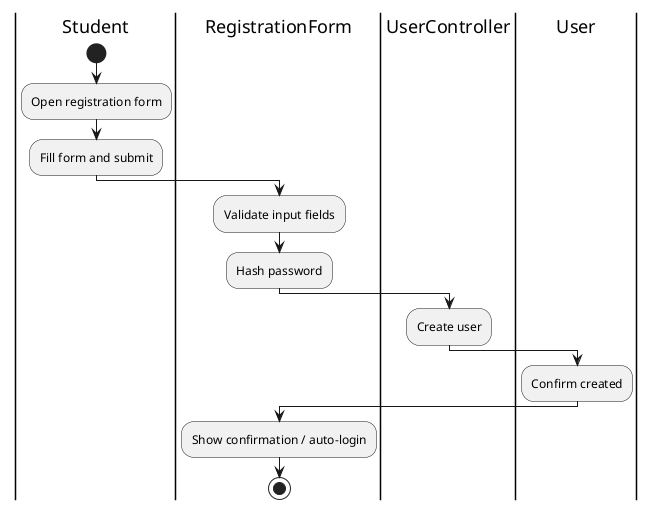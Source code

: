 @startuml SignUp
|Student|
start
:Open registration form;
:Fill form and submit;
|RegistrationForm|
:Validate input fields;
:Hash password;
|UserController|
:Create user;
|User|
:Confirm created;
|RegistrationForm|
:Show confirmation / auto-login;
stop
@enduml